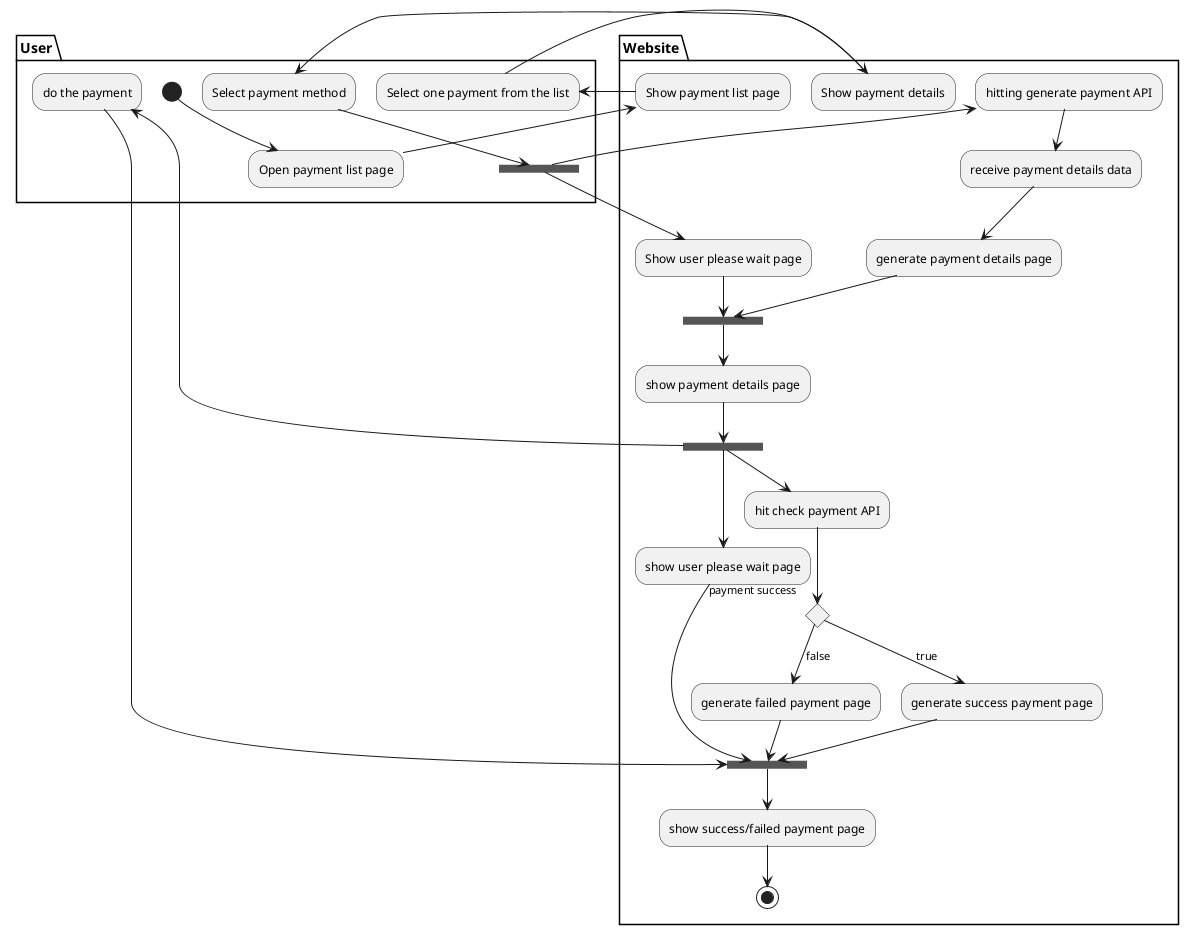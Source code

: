 @startuml

partition User {
    (*) --> "Open payment list page"
}

partition Website {
    "Open payment list page" --> "Show payment list page"
}

partition User {
   "Show payment list page" --> "Select one payment from the list"
}

partition Website {
   "Select one payment from the list" --> "Show payment details"
}

partition User {
  "Show payment details" --> "Select payment method"
  "Select payment method" --> ===GENERATE_PAYMENT_START===
}

partition Website {
    ===GENERATE_PAYMENT_START=== --> "Show user please wait page"
    --> ===GENERATE_PAYMENT_END===
    ===GENERATE_PAYMENT_START=== --> "hitting generate payment API"
}

partition Website {
    "hitting generate payment API" --> "receive payment details data"
    "receive payment details data" --> "generate payment details page"
    "generate payment details page" --> ===GENERATE_PAYMENT_END===
    ===GENERATE_PAYMENT_END=== --> "show payment details page"
    "show payment details page" --> ===ON_PAYMENT_START===
    ===ON_PAYMENT_START=== --> "show user please wait page"
    "show user please wait page" --> ===ON_PAYMENT_END===
    ===ON_PAYMENT_START=== --> "hit check payment API"
    "hit check payment API" --> if "payment success" then
    --> [true] "generate success payment page"
    --> ===ON_PAYMENT_END===
    else 
    --> [false] "generate failed payment page"
    --> ===ON_PAYMENT_END===
    endif
    --> "show success/failed payment page"
    --> (*)
}

partition User {
    ===ON_PAYMENT_START=== --> "do the payment"
    "do the payment" --> ===ON_PAYMENT_END===
}


@enduml